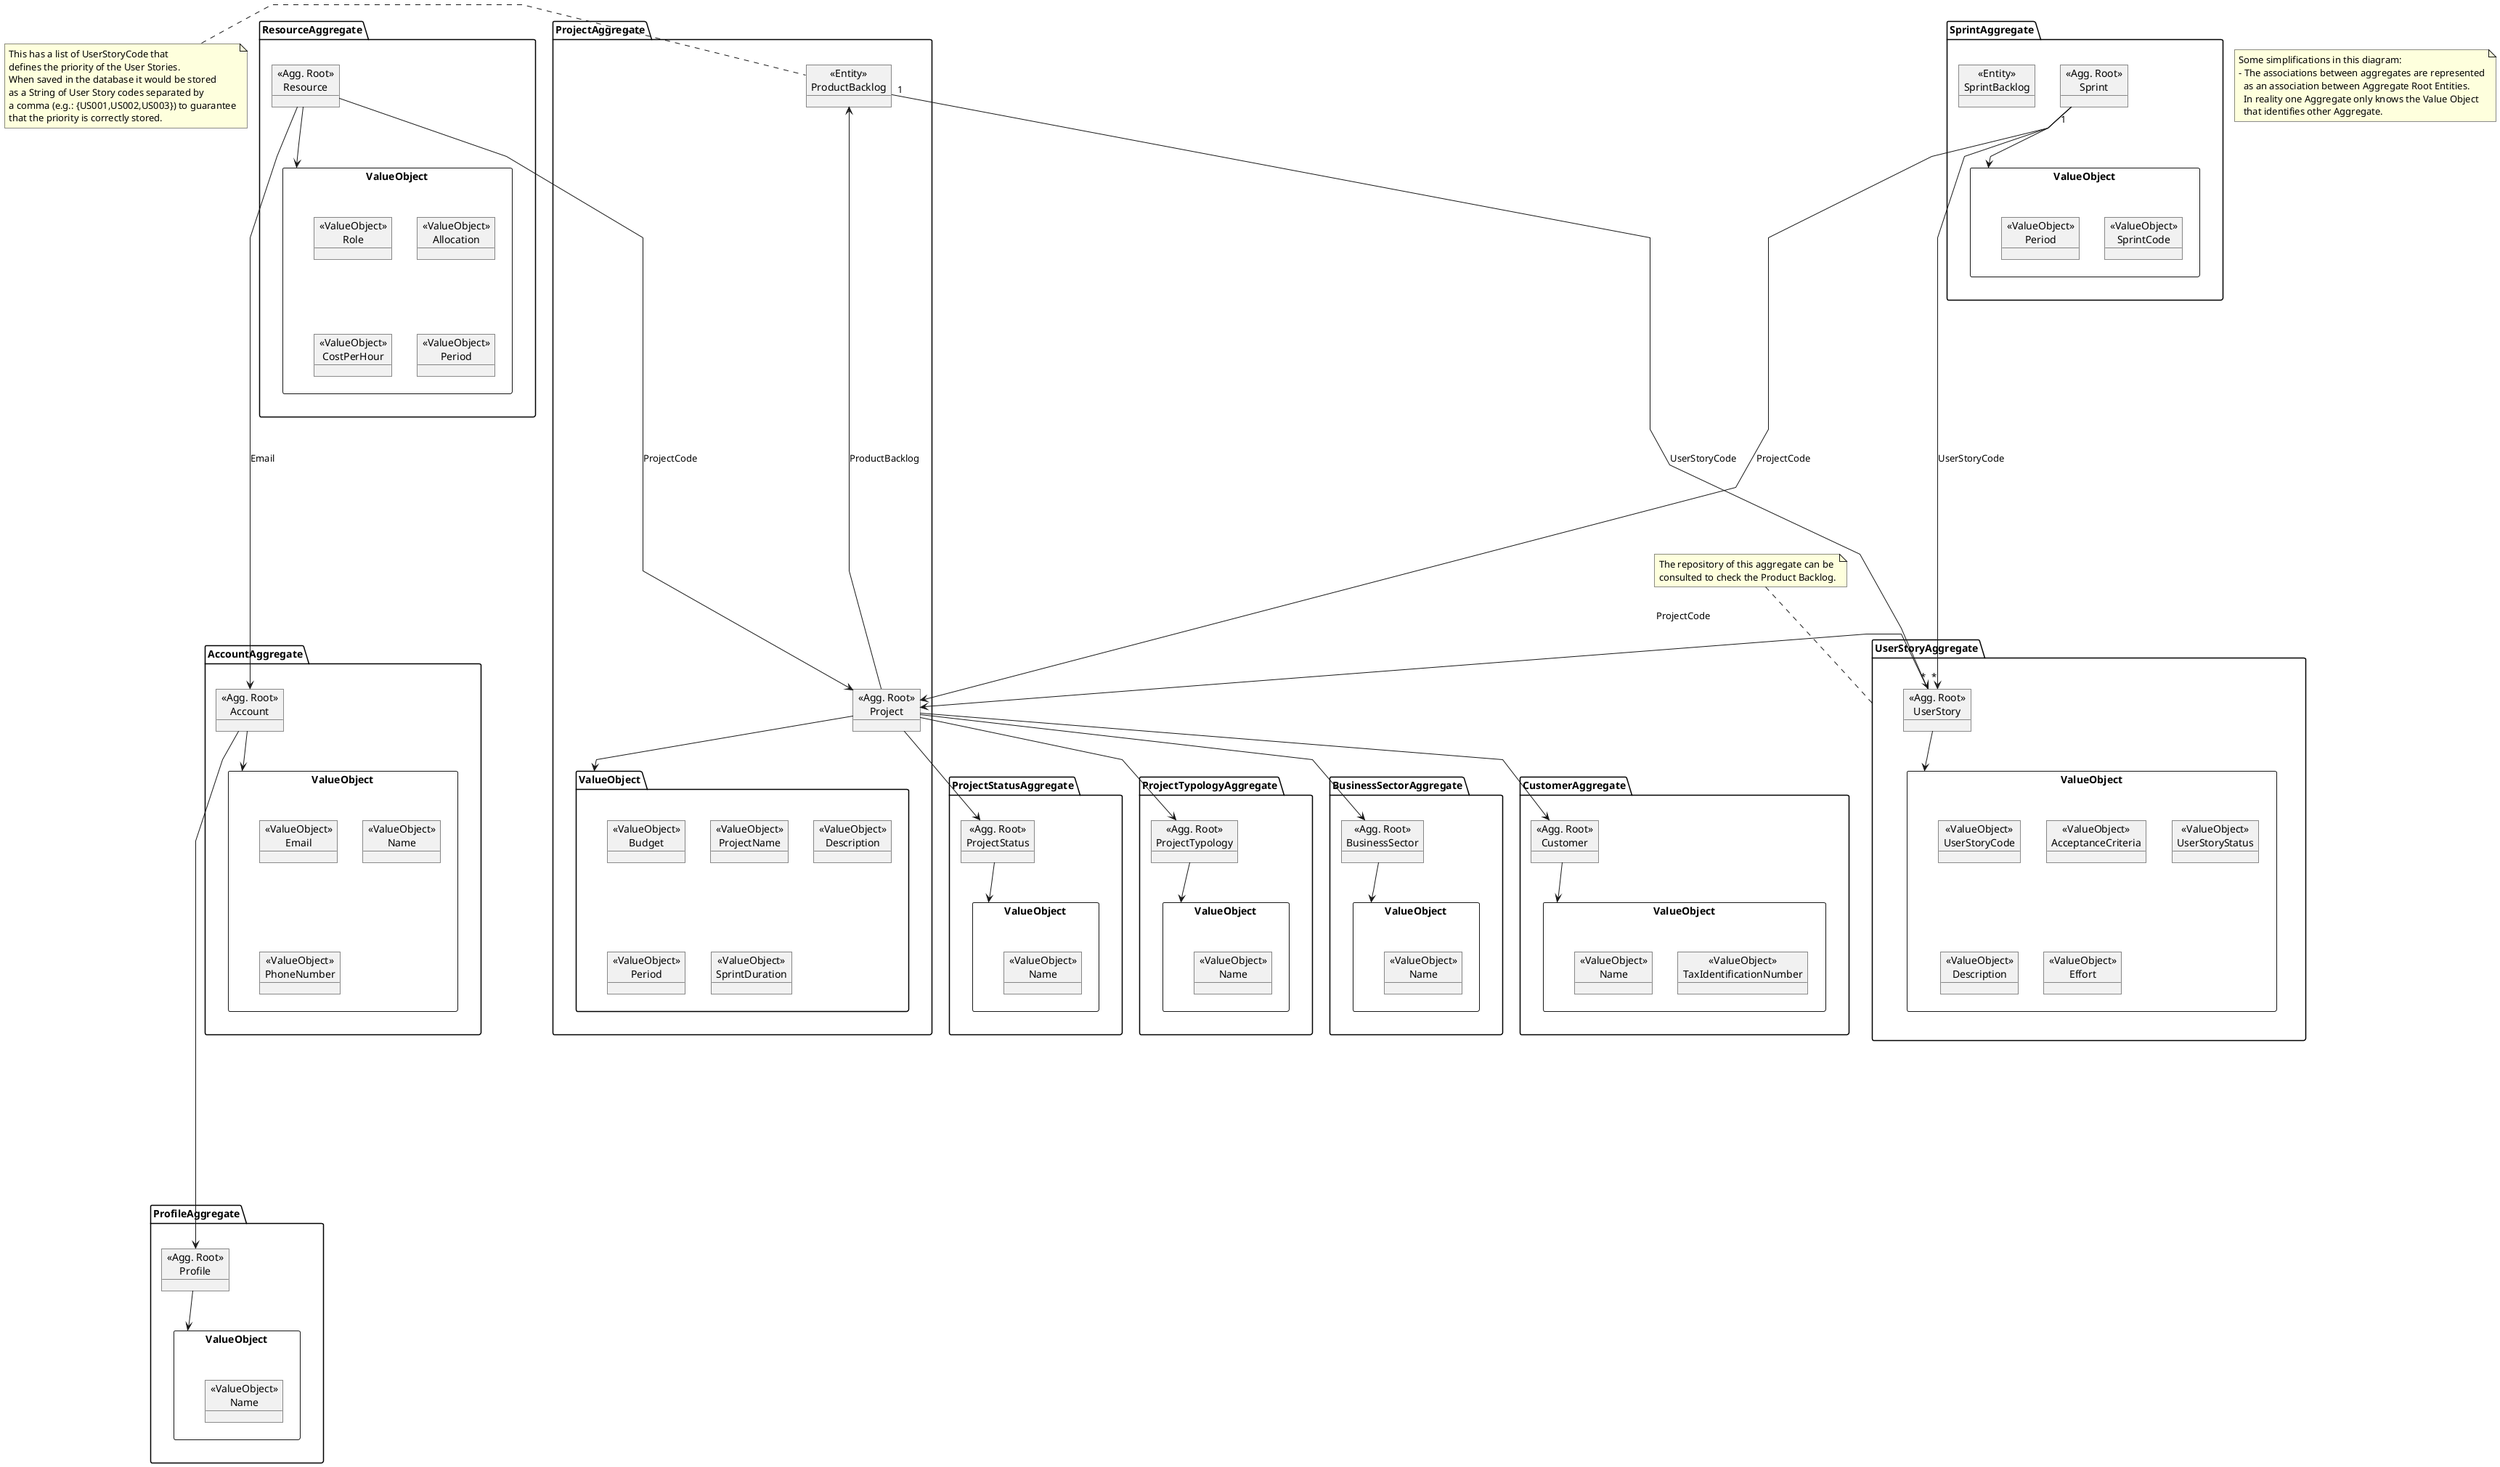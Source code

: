 @startuml
'skinparam packageStyle rectangle
skinparam linetype polyline
'left to right direction

' Aggregates -------------------------------------------------------------
package AccountAggregate {
    object "<<Agg. Root>>\nAccount" as Account
    package ValueObject as AccountValueObject <<Rectangle>> {
        object "<<ValueObject>>\nEmail" as Email
        object "<<ValueObject>>\nName" as Name
        object "<<ValueObject>>\nPhoneNumber" as PhoneNumber
    }
}

package ProfileAggregate {
    object "<<Agg. Root>>\nProfile" as Profile
    package ValueObject as ProfileValueObject <<Rectangle>> {
        object "<<ValueObject>>\nName" as ProfileName
    }
}

package ResourceAggregate {
    object "<<Agg. Root>>\nResource" as Resource
    package ValueObject as ResourceValueObject <<Rectangle>> {
        object "<<ValueObject>>\nRole" as Role
        object "<<ValueObject>>\nAllocation" as Allocation
        object "<<ValueObject>>\nCostPerHour" as CostPerHour
        object "<<ValueObject>>\nPeriod" as ResourcePeriod
    }
}

package ProjectAggregate {
    object "<<Agg. Root>>\nProject" as Project
    object "<<Entity>>\nProductBacklog" as ProductBacklog

    package ValueObject as ProjectValueObject {
        object "<<ValueObject>>\nBudget" as Budget
        object "<<ValueObject>>\nProjectName" as ProjectName
        object "<<ValueObject>>\nDescription" as ProjectDescription
        object "<<ValueObject>>\nPeriod" as ProjectPeriod
        object "<<ValueObject>>\nSprintDuration" as SprintDuration
    }
}

package ProjectStatusAggregate {
    object "<<Agg. Root>>\nProjectStatus" as ProjectStatus

    package ValueObject as ProjectStatusValueObject <<Rectangle>> {
        object "<<ValueObject>>\nName" as ProjectStatusName
    }
}

package ProjectTypologyAggregate {
    object "<<Agg. Root>>\nProjectTypology" as ProjectTypology

    package ValueObject as ProjectTypologyValueObject <<Rectangle>> {
        object "<<ValueObject>>\nName" as ProjectTypologyName
    }
}

package BusinessSectorAggregate {
    object "<<Agg. Root>>\nBusinessSector" as BusinessSector
    package ValueObject as BusinessSectorValueObject <<Rectangle>> {
        object "<<ValueObject>>\nName" as BusinessSectorName
    }
}

package CustomerAggregate {
    object "<<Agg. Root>>\nCustomer" as Customer
    package ValueObject as CustomerValueObject <<Rectangle>> {
        object "<<ValueObject>>\nTaxIdentificationNumber" as TaxIdentificationNumber
        object "<<ValueObject>>\nName" as CustomerName
    }
}

package SprintAggregate {
    object "<<Agg. Root>>\nSprint" as Sprint
    object "<<Entity>>\nSprintBacklog" as SprintBacklog
    package ValueObject as SprintValueObject <<Rectangle>> {
        object "<<ValueObject>>\nSprintCode" as SprintCode
        object "<<ValueObject>>\nPeriod" as SprintPeriod
    }
}



package UserStoryAggregate {
    object "<<Agg. Root>>\nUserStory" as UserStory
    package ValueObject as UserStoryValueObject <<Rectangle>> {
        object "<<ValueObject>>\nUserStoryCode" as UserStoryCode
        object "<<ValueObject>>\nAcceptanceCriteria" as AcceptanceCriteria
        object "<<ValueObject>>\nUserStoryStatus" as UserStoryStatus
        object "<<ValueObject>>\nDescription" as UserStoryDescription
        object "<<ValueObject>>\nEffort" as Effort
    }
}


' Notes -------------------------------------------------------------------------------------------------------------------------
note top of UserStoryAggregate
The repository of this aggregate can be
consulted to check the Product Backlog.
end note

note left of ProductBacklog
This has a list of UserStoryCode that
defines the priority of the User Stories.
When saved in the database it would be stored
as a String of User Story codes separated by
a comma (e.g.: {US001,US002,US003}) to guarantee
that the priority is correctly stored.
end note

note as N1
Some simplifications in this diagram:
- The associations between aggregates are represented
  as an association between Aggregate Root Entities.
  In reality one Aggregate only knows the Value Object
  that identifies other Aggregate.
end note

' Associations in aggregate -------------------------------------------------------------
Project --> ProjectValueObject

Project --> ProjectTypology
Project --> ProjectStatus
Project --> Customer
Project --> BusinessSector

UserStory --> UserStoryValueObject

Sprint --> SprintValueObject

Resource --> ResourceValueObject

Account --> AccountValueObject

Customer --> CustomerValueObject

ProjectTypology --> ProjectTypologyValueObject

Profile --> ProfileValueObject

ProjectStatus --> ProjectStatusValueObject

BusinessSector --> BusinessSectorValueObject

' Associations between aggregates -------------------------------------
Resource -------> Project : ProjectCode
Resource -------> Account : Email

Sprint -------> Project : ProjectCode
Sprint "1"-------> "*" UserStory : UserStoryCode

Account -------> Profile

UserStory -------> Project : ProjectCode

ProductBacklog <------- Project : ProductBacklog
ProductBacklog "1" -------> "*" UserStory : UserStoryCode

@enduml


